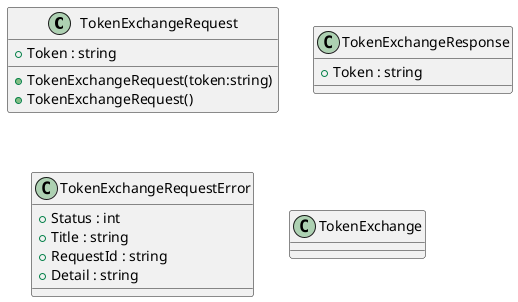@startuml
class TokenExchangeRequest {
    + TokenExchangeRequest(token:string)
    + TokenExchangeRequest()
    + Token : string
}
class TokenExchangeResponse {
    + Token : string
}
class TokenExchangeRequestError {
    + Status : int
    + Title : string
    + RequestId : string
    + Detail : string
}
class TokenExchange {
}
@enduml
